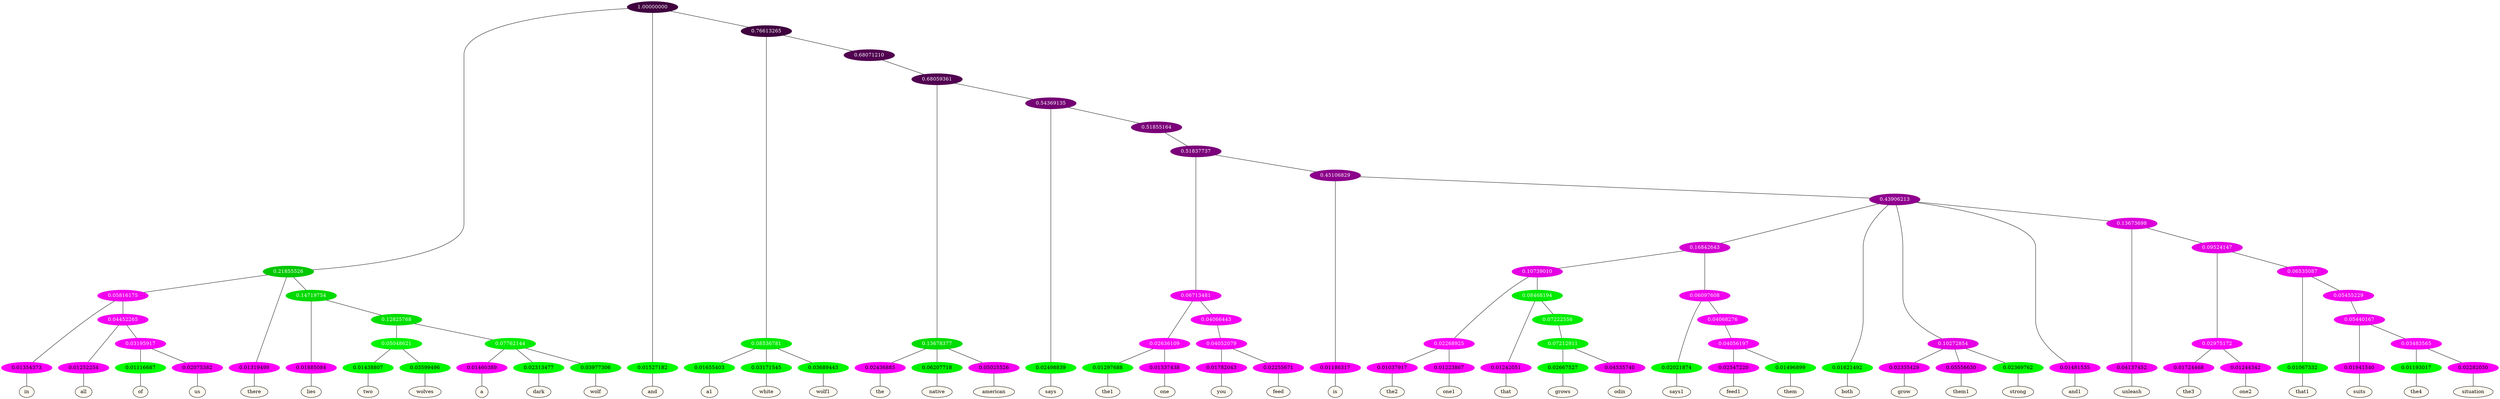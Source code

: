 graph {
	node [format=png height=0.15 nodesep=0.001 ordering=out overlap=prism overlap_scaling=0.01 ranksep=0.001 ratio=0.2 style=filled width=0.15]
	{
		rank=same
		a_w_9 [label=in color=black fillcolor=floralwhite style="filled,solid"]
		a_w_17 [label=all color=black fillcolor=floralwhite style="filled,solid"]
		a_w_23 [label=of color=black fillcolor=floralwhite style="filled,solid"]
		a_w_24 [label=us color=black fillcolor=floralwhite style="filled,solid"]
		a_w_5 [label=there color=black fillcolor=floralwhite style="filled,solid"]
		a_w_11 [label=lies color=black fillcolor=floralwhite style="filled,solid"]
		a_w_25 [label=two color=black fillcolor=floralwhite style="filled,solid"]
		a_w_26 [label=wolves color=black fillcolor=floralwhite style="filled,solid"]
		a_w_27 [label=a color=black fillcolor=floralwhite style="filled,solid"]
		a_w_28 [label=dark color=black fillcolor=floralwhite style="filled,solid"]
		a_w_29 [label=wolf color=black fillcolor=floralwhite style="filled,solid"]
		a_w_2 [label=and color=black fillcolor=floralwhite style="filled,solid"]
		a_w_13 [label=a1 color=black fillcolor=floralwhite style="filled,solid"]
		a_w_14 [label=white color=black fillcolor=floralwhite style="filled,solid"]
		a_w_15 [label=wolf1 color=black fillcolor=floralwhite style="filled,solid"]
		a_w_30 [label=the color=black fillcolor=floralwhite style="filled,solid"]
		a_w_31 [label=native color=black fillcolor=floralwhite style="filled,solid"]
		a_w_32 [label=american color=black fillcolor=floralwhite style="filled,solid"]
		a_w_33 [label=says color=black fillcolor=floralwhite style="filled,solid"]
		a_w_42 [label=the1 color=black fillcolor=floralwhite style="filled,solid"]
		a_w_43 [label=one color=black fillcolor=floralwhite style="filled,solid"]
		a_w_50 [label=you color=black fillcolor=floralwhite style="filled,solid"]
		a_w_51 [label=feed color=black fillcolor=floralwhite style="filled,solid"]
		a_w_40 [label=is color=black fillcolor=floralwhite style="filled,solid"]
		a_w_65 [label=the2 color=black fillcolor=floralwhite style="filled,solid"]
		a_w_66 [label=one1 color=black fillcolor=floralwhite style="filled,solid"]
		a_w_67 [label=that color=black fillcolor=floralwhite style="filled,solid"]
		a_w_78 [label=grows color=black fillcolor=floralwhite style="filled,solid"]
		a_w_79 [label=odin color=black fillcolor=floralwhite style="filled,solid"]
		a_w_61 [label=says1 color=black fillcolor=floralwhite style="filled,solid"]
		a_w_75 [label=feed1 color=black fillcolor=floralwhite style="filled,solid"]
		a_w_76 [label=them color=black fillcolor=floralwhite style="filled,solid"]
		a_w_46 [label=both color=black fillcolor=floralwhite style="filled,solid"]
		a_w_54 [label=grow color=black fillcolor=floralwhite style="filled,solid"]
		a_w_55 [label=them1 color=black fillcolor=floralwhite style="filled,solid"]
		a_w_56 [label=strong color=black fillcolor=floralwhite style="filled,solid"]
		a_w_48 [label=and1 color=black fillcolor=floralwhite style="filled,solid"]
		a_w_57 [label=unleash color=black fillcolor=floralwhite style="filled,solid"]
		a_w_70 [label=the3 color=black fillcolor=floralwhite style="filled,solid"]
		a_w_71 [label=one2 color=black fillcolor=floralwhite style="filled,solid"]
		a_w_72 [label=that1 color=black fillcolor=floralwhite style="filled,solid"]
		a_w_80 [label=suits color=black fillcolor=floralwhite style="filled,solid"]
		a_w_82 [label=the4 color=black fillcolor=floralwhite style="filled,solid"]
		a_w_83 [label=situation color=black fillcolor=floralwhite style="filled,solid"]
	}
	a_n_9 -- a_w_9
	a_n_17 -- a_w_17
	a_n_23 -- a_w_23
	a_n_24 -- a_w_24
	a_n_5 -- a_w_5
	a_n_11 -- a_w_11
	a_n_25 -- a_w_25
	a_n_26 -- a_w_26
	a_n_27 -- a_w_27
	a_n_28 -- a_w_28
	a_n_29 -- a_w_29
	a_n_2 -- a_w_2
	a_n_13 -- a_w_13
	a_n_14 -- a_w_14
	a_n_15 -- a_w_15
	a_n_30 -- a_w_30
	a_n_31 -- a_w_31
	a_n_32 -- a_w_32
	a_n_33 -- a_w_33
	a_n_42 -- a_w_42
	a_n_43 -- a_w_43
	a_n_50 -- a_w_50
	a_n_51 -- a_w_51
	a_n_40 -- a_w_40
	a_n_65 -- a_w_65
	a_n_66 -- a_w_66
	a_n_67 -- a_w_67
	a_n_78 -- a_w_78
	a_n_79 -- a_w_79
	a_n_61 -- a_w_61
	a_n_75 -- a_w_75
	a_n_76 -- a_w_76
	a_n_46 -- a_w_46
	a_n_54 -- a_w_54
	a_n_55 -- a_w_55
	a_n_56 -- a_w_56
	a_n_48 -- a_w_48
	a_n_57 -- a_w_57
	a_n_70 -- a_w_70
	a_n_71 -- a_w_71
	a_n_72 -- a_w_72
	a_n_80 -- a_w_80
	a_n_82 -- a_w_82
	a_n_83 -- a_w_83
	{
		rank=same
		a_n_9 [label=0.01354373 color="0.835 1.000 0.986" fontcolor=black]
		a_n_17 [label=0.01252254 color="0.835 1.000 0.987" fontcolor=black]
		a_n_23 [label=0.01116687 color="0.334 1.000 0.989" fontcolor=black]
		a_n_24 [label=0.02075382 color="0.835 1.000 0.979" fontcolor=black]
		a_n_5 [label=0.01319499 color="0.835 1.000 0.987" fontcolor=black]
		a_n_11 [label=0.01885084 color="0.835 1.000 0.981" fontcolor=black]
		a_n_25 [label=0.01438807 color="0.334 1.000 0.986" fontcolor=black]
		a_n_26 [label=0.03599496 color="0.334 1.000 0.964" fontcolor=black]
		a_n_27 [label=0.01460389 color="0.835 1.000 0.985" fontcolor=black]
		a_n_28 [label=0.02313477 color="0.334 1.000 0.977" fontcolor=black]
		a_n_29 [label=0.03977306 color="0.334 1.000 0.960" fontcolor=black]
		a_n_2 [label=0.01527182 color="0.334 1.000 0.985" fontcolor=black]
		a_n_13 [label=0.01655403 color="0.334 1.000 0.983" fontcolor=black]
		a_n_14 [label=0.03171545 color="0.334 1.000 0.968" fontcolor=black]
		a_n_15 [label=0.03689443 color="0.334 1.000 0.963" fontcolor=black]
		a_n_30 [label=0.02436885 color="0.835 1.000 0.976" fontcolor=black]
		a_n_31 [label=0.06207718 color="0.334 1.000 0.938" fontcolor=black]
		a_n_32 [label=0.05025526 color="0.835 1.000 0.950" fontcolor=black]
		a_n_33 [label=0.02498839 color="0.334 1.000 0.975" fontcolor=black]
		a_n_42 [label=0.01297688 color="0.334 1.000 0.987" fontcolor=black]
		a_n_43 [label=0.01337438 color="0.835 1.000 0.987" fontcolor=black]
		a_n_50 [label=0.01782043 color="0.835 1.000 0.982" fontcolor=black]
		a_n_51 [label=0.02255671 color="0.835 1.000 0.977" fontcolor=black]
		a_n_40 [label=0.01186317 color="0.835 1.000 0.988" fontcolor=black]
		a_n_65 [label=0.01037917 color="0.835 1.000 0.990" fontcolor=black]
		a_n_66 [label=0.01223867 color="0.835 1.000 0.988" fontcolor=black]
		a_n_67 [label=0.01242051 color="0.835 1.000 0.988" fontcolor=black]
		a_n_78 [label=0.02667527 color="0.334 1.000 0.973" fontcolor=black]
		a_n_79 [label=0.04535740 color="0.835 1.000 0.955" fontcolor=black]
		a_n_61 [label=0.02021874 color="0.334 1.000 0.980" fontcolor=black]
		a_n_75 [label=0.02547220 color="0.835 1.000 0.975" fontcolor=black]
		a_n_76 [label=0.01496899 color="0.334 1.000 0.985" fontcolor=black]
		a_n_46 [label=0.01621492 color="0.334 1.000 0.984" fontcolor=black]
		a_n_54 [label=0.02335429 color="0.835 1.000 0.977" fontcolor=black]
		a_n_55 [label=0.05556630 color="0.835 1.000 0.944" fontcolor=black]
		a_n_56 [label=0.02369762 color="0.334 1.000 0.976" fontcolor=black]
		a_n_48 [label=0.01481535 color="0.835 1.000 0.985" fontcolor=black]
		a_n_57 [label=0.04137452 color="0.835 1.000 0.959" fontcolor=black]
		a_n_70 [label=0.01724468 color="0.835 1.000 0.983" fontcolor=black]
		a_n_71 [label=0.01244342 color="0.835 1.000 0.988" fontcolor=black]
		a_n_72 [label=0.01067332 color="0.334 1.000 0.989" fontcolor=black]
		a_n_80 [label=0.01941540 color="0.835 1.000 0.981" fontcolor=black]
		a_n_82 [label=0.01193017 color="0.334 1.000 0.988" fontcolor=black]
		a_n_83 [label=0.02282030 color="0.835 1.000 0.977" fontcolor=black]
	}
	a_n_0 [label=1.00000000 color="0.835 1.000 0.250" fontcolor=grey99]
	a_n_1 [label=0.21855526 color="0.334 1.000 0.781" fontcolor=grey99]
	a_n_0 -- a_n_1
	a_n_0 -- a_n_2
	a_n_3 [label=0.76613265 color="0.835 1.000 0.250" fontcolor=grey99]
	a_n_0 -- a_n_3
	a_n_4 [label=0.05816175 color="0.835 1.000 0.942" fontcolor=grey99]
	a_n_1 -- a_n_4
	a_n_1 -- a_n_5
	a_n_6 [label=0.14719754 color="0.334 1.000 0.853" fontcolor=grey99]
	a_n_1 -- a_n_6
	a_n_7 [label=0.08536781 color="0.334 1.000 0.915" fontcolor=grey99]
	a_n_3 -- a_n_7
	a_n_8 [label=0.68071210 color="0.835 1.000 0.319" fontcolor=grey99]
	a_n_3 -- a_n_8
	a_n_4 -- a_n_9
	a_n_10 [label=0.04452265 color="0.835 1.000 0.955" fontcolor=grey99]
	a_n_4 -- a_n_10
	a_n_6 -- a_n_11
	a_n_12 [label=0.12825768 color="0.334 1.000 0.872" fontcolor=grey99]
	a_n_6 -- a_n_12
	a_n_7 -- a_n_13
	a_n_7 -- a_n_14
	a_n_7 -- a_n_15
	a_n_16 [label=0.68059361 color="0.835 1.000 0.319" fontcolor=grey99]
	a_n_8 -- a_n_16
	a_n_10 -- a_n_17
	a_n_18 [label=0.03195917 color="0.835 1.000 0.968" fontcolor=grey99]
	a_n_10 -- a_n_18
	a_n_19 [label=0.05048621 color="0.334 1.000 0.950" fontcolor=grey99]
	a_n_12 -- a_n_19
	a_n_20 [label=0.07762144 color="0.334 1.000 0.922" fontcolor=grey99]
	a_n_12 -- a_n_20
	a_n_21 [label=0.13678377 color="0.334 1.000 0.863" fontcolor=grey99]
	a_n_16 -- a_n_21
	a_n_22 [label=0.54369135 color="0.835 1.000 0.456" fontcolor=grey99]
	a_n_16 -- a_n_22
	a_n_18 -- a_n_23
	a_n_18 -- a_n_24
	a_n_19 -- a_n_25
	a_n_19 -- a_n_26
	a_n_20 -- a_n_27
	a_n_20 -- a_n_28
	a_n_20 -- a_n_29
	a_n_21 -- a_n_30
	a_n_21 -- a_n_31
	a_n_21 -- a_n_32
	a_n_22 -- a_n_33
	a_n_34 [label=0.51855164 color="0.835 1.000 0.481" fontcolor=grey99]
	a_n_22 -- a_n_34
	a_n_35 [label=0.51837737 color="0.835 1.000 0.482" fontcolor=grey99]
	a_n_34 -- a_n_35
	a_n_36 [label=0.06713481 color="0.835 1.000 0.933" fontcolor=grey99]
	a_n_35 -- a_n_36
	a_n_37 [label=0.45106829 color="0.835 1.000 0.549" fontcolor=grey99]
	a_n_35 -- a_n_37
	a_n_38 [label=0.02636109 color="0.835 1.000 0.974" fontcolor=grey99]
	a_n_36 -- a_n_38
	a_n_39 [label=0.04066443 color="0.835 1.000 0.959" fontcolor=grey99]
	a_n_36 -- a_n_39
	a_n_37 -- a_n_40
	a_n_41 [label=0.43906213 color="0.835 1.000 0.561" fontcolor=grey99]
	a_n_37 -- a_n_41
	a_n_38 -- a_n_42
	a_n_38 -- a_n_43
	a_n_44 [label=0.04052079 color="0.835 1.000 0.959" fontcolor=grey99]
	a_n_39 -- a_n_44
	a_n_45 [label=0.16842643 color="0.835 1.000 0.832" fontcolor=grey99]
	a_n_41 -- a_n_45
	a_n_41 -- a_n_46
	a_n_47 [label=0.10272854 color="0.835 1.000 0.897" fontcolor=grey99]
	a_n_41 -- a_n_47
	a_n_41 -- a_n_48
	a_n_49 [label=0.13673698 color="0.835 1.000 0.863" fontcolor=grey99]
	a_n_41 -- a_n_49
	a_n_44 -- a_n_50
	a_n_44 -- a_n_51
	a_n_52 [label=0.10739010 color="0.835 1.000 0.893" fontcolor=grey99]
	a_n_45 -- a_n_52
	a_n_53 [label=0.06097608 color="0.835 1.000 0.939" fontcolor=grey99]
	a_n_45 -- a_n_53
	a_n_47 -- a_n_54
	a_n_47 -- a_n_55
	a_n_47 -- a_n_56
	a_n_49 -- a_n_57
	a_n_58 [label=0.09524147 color="0.835 1.000 0.905" fontcolor=grey99]
	a_n_49 -- a_n_58
	a_n_59 [label=0.02268925 color="0.835 1.000 0.977" fontcolor=grey99]
	a_n_52 -- a_n_59
	a_n_60 [label=0.08468194 color="0.334 1.000 0.915" fontcolor=grey99]
	a_n_52 -- a_n_60
	a_n_53 -- a_n_61
	a_n_62 [label=0.04068276 color="0.835 1.000 0.959" fontcolor=grey99]
	a_n_53 -- a_n_62
	a_n_63 [label=0.02975172 color="0.835 1.000 0.970" fontcolor=grey99]
	a_n_58 -- a_n_63
	a_n_64 [label=0.06535087 color="0.835 1.000 0.935" fontcolor=grey99]
	a_n_58 -- a_n_64
	a_n_59 -- a_n_65
	a_n_59 -- a_n_66
	a_n_60 -- a_n_67
	a_n_68 [label=0.07222556 color="0.334 1.000 0.928" fontcolor=grey99]
	a_n_60 -- a_n_68
	a_n_69 [label=0.04056197 color="0.835 1.000 0.959" fontcolor=grey99]
	a_n_62 -- a_n_69
	a_n_63 -- a_n_70
	a_n_63 -- a_n_71
	a_n_64 -- a_n_72
	a_n_73 [label=0.05455229 color="0.835 1.000 0.945" fontcolor=grey99]
	a_n_64 -- a_n_73
	a_n_74 [label=0.07212911 color="0.334 1.000 0.928" fontcolor=grey99]
	a_n_68 -- a_n_74
	a_n_69 -- a_n_75
	a_n_69 -- a_n_76
	a_n_77 [label=0.05440167 color="0.835 1.000 0.946" fontcolor=grey99]
	a_n_73 -- a_n_77
	a_n_74 -- a_n_78
	a_n_74 -- a_n_79
	a_n_77 -- a_n_80
	a_n_81 [label=0.03483565 color="0.835 1.000 0.965" fontcolor=grey99]
	a_n_77 -- a_n_81
	a_n_81 -- a_n_82
	a_n_81 -- a_n_83
}
